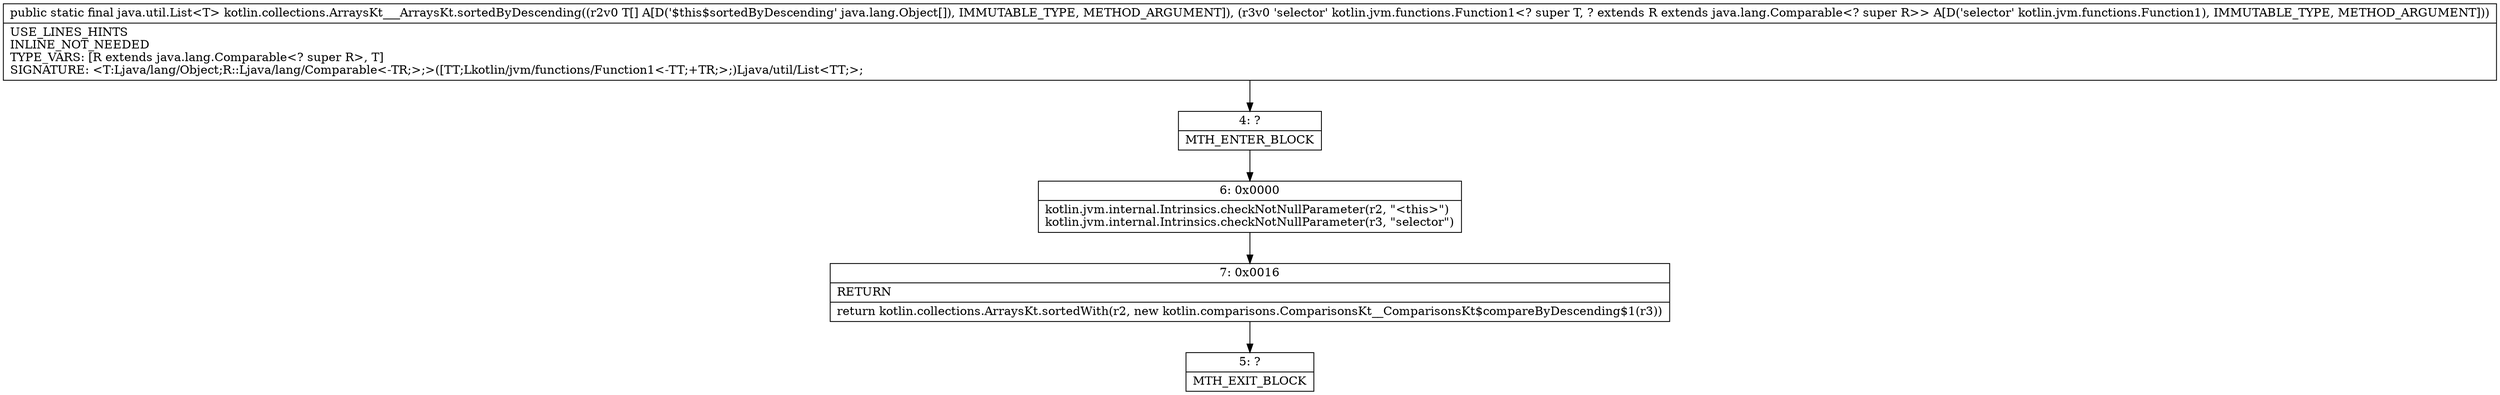digraph "CFG forkotlin.collections.ArraysKt___ArraysKt.sortedByDescending([Ljava\/lang\/Object;Lkotlin\/jvm\/functions\/Function1;)Ljava\/util\/List;" {
Node_4 [shape=record,label="{4\:\ ?|MTH_ENTER_BLOCK\l}"];
Node_6 [shape=record,label="{6\:\ 0x0000|kotlin.jvm.internal.Intrinsics.checkNotNullParameter(r2, \"\<this\>\")\lkotlin.jvm.internal.Intrinsics.checkNotNullParameter(r3, \"selector\")\l}"];
Node_7 [shape=record,label="{7\:\ 0x0016|RETURN\l|return kotlin.collections.ArraysKt.sortedWith(r2, new kotlin.comparisons.ComparisonsKt__ComparisonsKt$compareByDescending$1(r3))\l}"];
Node_5 [shape=record,label="{5\:\ ?|MTH_EXIT_BLOCK\l}"];
MethodNode[shape=record,label="{public static final java.util.List\<T\> kotlin.collections.ArraysKt___ArraysKt.sortedByDescending((r2v0 T[] A[D('$this$sortedByDescending' java.lang.Object[]), IMMUTABLE_TYPE, METHOD_ARGUMENT]), (r3v0 'selector' kotlin.jvm.functions.Function1\<? super T, ? extends R extends java.lang.Comparable\<? super R\>\> A[D('selector' kotlin.jvm.functions.Function1), IMMUTABLE_TYPE, METHOD_ARGUMENT]))  | USE_LINES_HINTS\lINLINE_NOT_NEEDED\lTYPE_VARS: [R extends java.lang.Comparable\<? super R\>, T]\lSIGNATURE: \<T:Ljava\/lang\/Object;R::Ljava\/lang\/Comparable\<\-TR;\>;\>([TT;Lkotlin\/jvm\/functions\/Function1\<\-TT;+TR;\>;)Ljava\/util\/List\<TT;\>;\l}"];
MethodNode -> Node_4;Node_4 -> Node_6;
Node_6 -> Node_7;
Node_7 -> Node_5;
}

